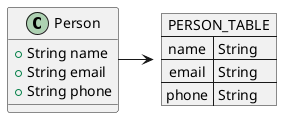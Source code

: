 @startuml
class Person {
    + String name
    + String email
    + String phone
}

map PERSON_TABLE {
 name => String
 email => String
 phone  => String
}

Person -right-> PERSON_TABLE

@enduml